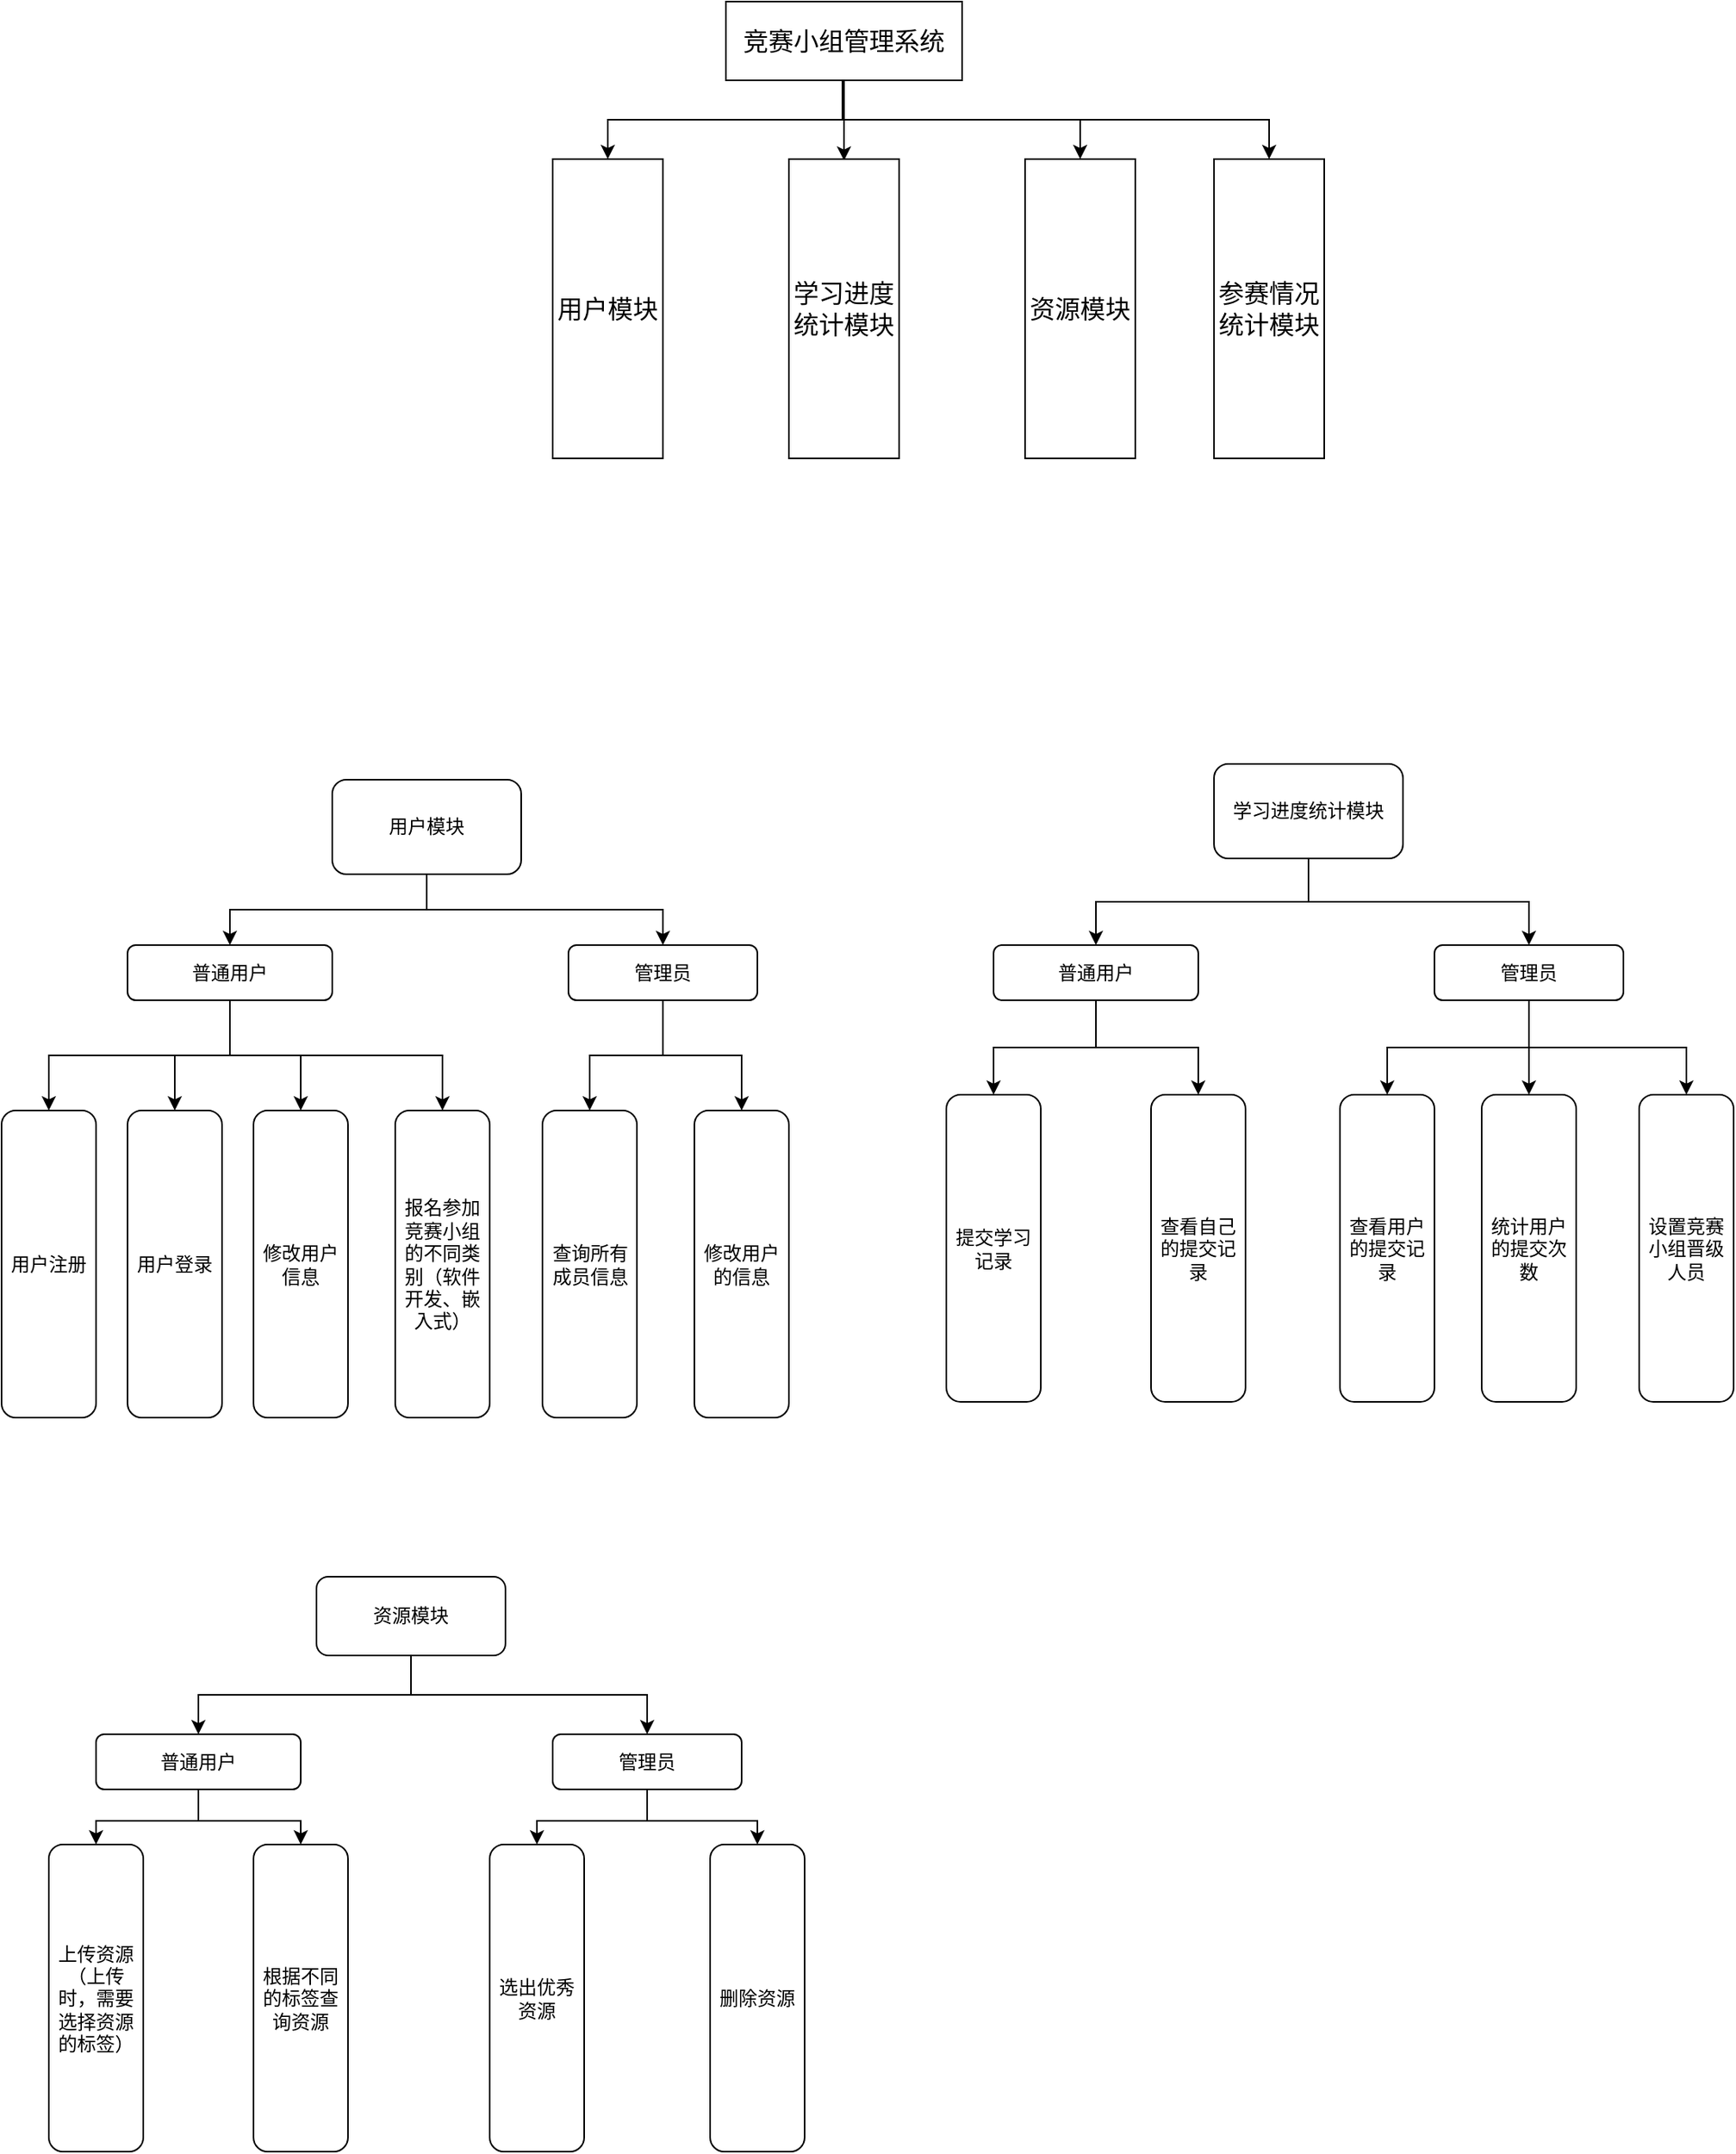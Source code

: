 <mxfile version="21.1.5" type="github">
  <diagram name="第 1 页" id="9OnakmlHcYKit9j99j7f">
    <mxGraphModel dx="1449" dy="838" grid="1" gridSize="10" guides="1" tooltips="1" connect="1" arrows="1" fold="1" page="1" pageScale="1" pageWidth="827" pageHeight="1169" math="0" shadow="0">
      <root>
        <mxCell id="0" />
        <mxCell id="1" parent="0" />
        <mxCell id="pbWnh9Zu2TdGxRiYwKqQ-10" style="edgeStyle=orthogonalEdgeStyle;rounded=0;orthogonalLoop=1;jettySize=auto;html=1;exitX=0.5;exitY=1;exitDx=0;exitDy=0;" edge="1" parent="1" source="pbWnh9Zu2TdGxRiYwKqQ-1" target="pbWnh9Zu2TdGxRiYwKqQ-4">
          <mxGeometry relative="1" as="geometry" />
        </mxCell>
        <mxCell id="pbWnh9Zu2TdGxRiYwKqQ-11" style="edgeStyle=orthogonalEdgeStyle;rounded=0;orthogonalLoop=1;jettySize=auto;html=1;exitX=0.5;exitY=1;exitDx=0;exitDy=0;entryX=0.657;entryY=0.005;entryDx=0;entryDy=0;entryPerimeter=0;" edge="1" parent="1">
          <mxGeometry relative="1" as="geometry">
            <mxPoint x="584" y="150" as="sourcePoint" />
            <mxPoint x="584.99" y="200.95" as="targetPoint" />
            <Array as="points">
              <mxPoint x="584" y="175" />
              <mxPoint x="585" y="175" />
            </Array>
          </mxGeometry>
        </mxCell>
        <mxCell id="pbWnh9Zu2TdGxRiYwKqQ-12" style="edgeStyle=orthogonalEdgeStyle;rounded=0;orthogonalLoop=1;jettySize=auto;html=1;exitX=0.5;exitY=1;exitDx=0;exitDy=0;entryX=0.5;entryY=0;entryDx=0;entryDy=0;" edge="1" parent="1" source="pbWnh9Zu2TdGxRiYwKqQ-1" target="pbWnh9Zu2TdGxRiYwKqQ-6">
          <mxGeometry relative="1" as="geometry" />
        </mxCell>
        <mxCell id="pbWnh9Zu2TdGxRiYwKqQ-69" style="edgeStyle=orthogonalEdgeStyle;rounded=0;orthogonalLoop=1;jettySize=auto;html=1;exitX=0.5;exitY=1;exitDx=0;exitDy=0;" edge="1" parent="1" source="pbWnh9Zu2TdGxRiYwKqQ-1" target="pbWnh9Zu2TdGxRiYwKqQ-68">
          <mxGeometry relative="1" as="geometry" />
        </mxCell>
        <mxCell id="pbWnh9Zu2TdGxRiYwKqQ-1" value="竞赛小组管理系统" style="rounded=0;whiteSpace=wrap;html=1;fontSize=16;" vertex="1" parent="1">
          <mxGeometry x="510" y="100" width="150" height="50" as="geometry" />
        </mxCell>
        <mxCell id="pbWnh9Zu2TdGxRiYwKqQ-4" value="用户模块" style="rounded=0;whiteSpace=wrap;html=1;fontSize=16;" vertex="1" parent="1">
          <mxGeometry x="400" y="200" width="70" height="190" as="geometry" />
        </mxCell>
        <mxCell id="pbWnh9Zu2TdGxRiYwKqQ-5" value="学习进度统计模块" style="rounded=0;whiteSpace=wrap;html=1;fontSize=16;" vertex="1" parent="1">
          <mxGeometry x="550" y="200" width="70" height="190" as="geometry" />
        </mxCell>
        <mxCell id="pbWnh9Zu2TdGxRiYwKqQ-6" value="资源模块" style="rounded=0;whiteSpace=wrap;html=1;fontSize=16;" vertex="1" parent="1">
          <mxGeometry x="700" y="200" width="70" height="190" as="geometry" />
        </mxCell>
        <mxCell id="pbWnh9Zu2TdGxRiYwKqQ-29" style="edgeStyle=orthogonalEdgeStyle;rounded=0;orthogonalLoop=1;jettySize=auto;html=1;exitX=0.5;exitY=1;exitDx=0;exitDy=0;entryX=0.5;entryY=0;entryDx=0;entryDy=0;" edge="1" parent="1" source="pbWnh9Zu2TdGxRiYwKqQ-13" target="pbWnh9Zu2TdGxRiYwKqQ-26">
          <mxGeometry relative="1" as="geometry" />
        </mxCell>
        <mxCell id="pbWnh9Zu2TdGxRiYwKqQ-30" style="edgeStyle=orthogonalEdgeStyle;rounded=0;orthogonalLoop=1;jettySize=auto;html=1;exitX=0.5;exitY=1;exitDx=0;exitDy=0;" edge="1" parent="1" source="pbWnh9Zu2TdGxRiYwKqQ-13" target="pbWnh9Zu2TdGxRiYwKqQ-28">
          <mxGeometry relative="1" as="geometry" />
        </mxCell>
        <mxCell id="pbWnh9Zu2TdGxRiYwKqQ-13" value="用户模块" style="rounded=1;whiteSpace=wrap;html=1;" vertex="1" parent="1">
          <mxGeometry x="260" y="594" width="120" height="60" as="geometry" />
        </mxCell>
        <mxCell id="pbWnh9Zu2TdGxRiYwKqQ-18" value="查询所有成员信息" style="rounded=1;whiteSpace=wrap;html=1;" vertex="1" parent="1">
          <mxGeometry x="393.5" y="804" width="60" height="195" as="geometry" />
        </mxCell>
        <mxCell id="pbWnh9Zu2TdGxRiYwKqQ-19" value="修改用户的信息" style="rounded=1;whiteSpace=wrap;html=1;" vertex="1" parent="1">
          <mxGeometry x="490" y="804" width="60" height="195" as="geometry" />
        </mxCell>
        <mxCell id="pbWnh9Zu2TdGxRiYwKqQ-20" value="用户注册" style="rounded=1;whiteSpace=wrap;html=1;" vertex="1" parent="1">
          <mxGeometry x="50" y="804" width="60" height="195" as="geometry" />
        </mxCell>
        <mxCell id="pbWnh9Zu2TdGxRiYwKqQ-21" value="用户登录" style="rounded=1;whiteSpace=wrap;html=1;" vertex="1" parent="1">
          <mxGeometry x="130" y="804" width="60" height="195" as="geometry" />
        </mxCell>
        <mxCell id="pbWnh9Zu2TdGxRiYwKqQ-22" value="修改用户信息" style="rounded=1;whiteSpace=wrap;html=1;" vertex="1" parent="1">
          <mxGeometry x="210" y="804" width="60" height="195" as="geometry" />
        </mxCell>
        <mxCell id="pbWnh9Zu2TdGxRiYwKqQ-23" value="报名参加竞赛小组的不同类别（软件开发、嵌入式）" style="rounded=1;whiteSpace=wrap;html=1;" vertex="1" parent="1">
          <mxGeometry x="300" y="804" width="60" height="195" as="geometry" />
        </mxCell>
        <mxCell id="pbWnh9Zu2TdGxRiYwKqQ-31" style="edgeStyle=orthogonalEdgeStyle;rounded=0;orthogonalLoop=1;jettySize=auto;html=1;exitX=0.5;exitY=1;exitDx=0;exitDy=0;entryX=0.5;entryY=0;entryDx=0;entryDy=0;" edge="1" parent="1" source="pbWnh9Zu2TdGxRiYwKqQ-26" target="pbWnh9Zu2TdGxRiYwKqQ-20">
          <mxGeometry relative="1" as="geometry" />
        </mxCell>
        <mxCell id="pbWnh9Zu2TdGxRiYwKqQ-32" style="edgeStyle=orthogonalEdgeStyle;rounded=0;orthogonalLoop=1;jettySize=auto;html=1;exitX=0.5;exitY=1;exitDx=0;exitDy=0;entryX=0.5;entryY=0;entryDx=0;entryDy=0;" edge="1" parent="1" source="pbWnh9Zu2TdGxRiYwKqQ-26" target="pbWnh9Zu2TdGxRiYwKqQ-21">
          <mxGeometry relative="1" as="geometry" />
        </mxCell>
        <mxCell id="pbWnh9Zu2TdGxRiYwKqQ-33" style="edgeStyle=orthogonalEdgeStyle;rounded=0;orthogonalLoop=1;jettySize=auto;html=1;exitX=0.5;exitY=1;exitDx=0;exitDy=0;entryX=0.5;entryY=0;entryDx=0;entryDy=0;" edge="1" parent="1" source="pbWnh9Zu2TdGxRiYwKqQ-26" target="pbWnh9Zu2TdGxRiYwKqQ-22">
          <mxGeometry relative="1" as="geometry" />
        </mxCell>
        <mxCell id="pbWnh9Zu2TdGxRiYwKqQ-34" style="edgeStyle=orthogonalEdgeStyle;rounded=0;orthogonalLoop=1;jettySize=auto;html=1;exitX=0.5;exitY=1;exitDx=0;exitDy=0;entryX=0.5;entryY=0;entryDx=0;entryDy=0;" edge="1" parent="1" source="pbWnh9Zu2TdGxRiYwKqQ-26" target="pbWnh9Zu2TdGxRiYwKqQ-23">
          <mxGeometry relative="1" as="geometry" />
        </mxCell>
        <mxCell id="pbWnh9Zu2TdGxRiYwKqQ-26" value="普通用户" style="rounded=1;whiteSpace=wrap;html=1;" vertex="1" parent="1">
          <mxGeometry x="130" y="699" width="130" height="35" as="geometry" />
        </mxCell>
        <mxCell id="pbWnh9Zu2TdGxRiYwKqQ-35" style="edgeStyle=orthogonalEdgeStyle;rounded=0;orthogonalLoop=1;jettySize=auto;html=1;exitX=0.5;exitY=1;exitDx=0;exitDy=0;entryX=0.5;entryY=0;entryDx=0;entryDy=0;" edge="1" parent="1" source="pbWnh9Zu2TdGxRiYwKqQ-28" target="pbWnh9Zu2TdGxRiYwKqQ-18">
          <mxGeometry relative="1" as="geometry" />
        </mxCell>
        <mxCell id="pbWnh9Zu2TdGxRiYwKqQ-36" style="edgeStyle=orthogonalEdgeStyle;rounded=0;orthogonalLoop=1;jettySize=auto;html=1;exitX=0.5;exitY=1;exitDx=0;exitDy=0;entryX=0.5;entryY=0;entryDx=0;entryDy=0;" edge="1" parent="1" source="pbWnh9Zu2TdGxRiYwKqQ-28" target="pbWnh9Zu2TdGxRiYwKqQ-19">
          <mxGeometry relative="1" as="geometry" />
        </mxCell>
        <mxCell id="pbWnh9Zu2TdGxRiYwKqQ-28" value="管理员" style="rounded=1;whiteSpace=wrap;html=1;" vertex="1" parent="1">
          <mxGeometry x="410" y="699" width="120" height="35" as="geometry" />
        </mxCell>
        <mxCell id="pbWnh9Zu2TdGxRiYwKqQ-45" style="edgeStyle=orthogonalEdgeStyle;rounded=0;orthogonalLoop=1;jettySize=auto;html=1;exitX=0.5;exitY=1;exitDx=0;exitDy=0;entryX=0.5;entryY=0;entryDx=0;entryDy=0;" edge="1" parent="1" source="pbWnh9Zu2TdGxRiYwKqQ-37" target="pbWnh9Zu2TdGxRiYwKqQ-38">
          <mxGeometry relative="1" as="geometry" />
        </mxCell>
        <mxCell id="pbWnh9Zu2TdGxRiYwKqQ-46" style="edgeStyle=orthogonalEdgeStyle;rounded=0;orthogonalLoop=1;jettySize=auto;html=1;exitX=0.5;exitY=1;exitDx=0;exitDy=0;entryX=0.5;entryY=0;entryDx=0;entryDy=0;" edge="1" parent="1" source="pbWnh9Zu2TdGxRiYwKqQ-37" target="pbWnh9Zu2TdGxRiYwKqQ-39">
          <mxGeometry relative="1" as="geometry" />
        </mxCell>
        <mxCell id="pbWnh9Zu2TdGxRiYwKqQ-37" value="学习进度统计模块" style="rounded=1;whiteSpace=wrap;html=1;" vertex="1" parent="1">
          <mxGeometry x="820" y="584" width="120" height="60" as="geometry" />
        </mxCell>
        <mxCell id="pbWnh9Zu2TdGxRiYwKqQ-47" value="" style="edgeStyle=orthogonalEdgeStyle;rounded=0;orthogonalLoop=1;jettySize=auto;html=1;" edge="1" parent="1" source="pbWnh9Zu2TdGxRiYwKqQ-38" target="pbWnh9Zu2TdGxRiYwKqQ-41">
          <mxGeometry relative="1" as="geometry" />
        </mxCell>
        <mxCell id="pbWnh9Zu2TdGxRiYwKqQ-48" style="edgeStyle=orthogonalEdgeStyle;rounded=0;orthogonalLoop=1;jettySize=auto;html=1;exitX=0.5;exitY=1;exitDx=0;exitDy=0;entryX=0.5;entryY=0;entryDx=0;entryDy=0;" edge="1" parent="1" source="pbWnh9Zu2TdGxRiYwKqQ-38" target="pbWnh9Zu2TdGxRiYwKqQ-40">
          <mxGeometry relative="1" as="geometry" />
        </mxCell>
        <mxCell id="pbWnh9Zu2TdGxRiYwKqQ-38" value="普通用户" style="rounded=1;whiteSpace=wrap;html=1;" vertex="1" parent="1">
          <mxGeometry x="680" y="699" width="130" height="35" as="geometry" />
        </mxCell>
        <mxCell id="pbWnh9Zu2TdGxRiYwKqQ-49" style="edgeStyle=orthogonalEdgeStyle;rounded=0;orthogonalLoop=1;jettySize=auto;html=1;exitX=0.5;exitY=1;exitDx=0;exitDy=0;entryX=0.5;entryY=0;entryDx=0;entryDy=0;" edge="1" parent="1" source="pbWnh9Zu2TdGxRiYwKqQ-39" target="pbWnh9Zu2TdGxRiYwKqQ-42">
          <mxGeometry relative="1" as="geometry" />
        </mxCell>
        <mxCell id="pbWnh9Zu2TdGxRiYwKqQ-50" style="edgeStyle=orthogonalEdgeStyle;rounded=0;orthogonalLoop=1;jettySize=auto;html=1;exitX=0.5;exitY=1;exitDx=0;exitDy=0;entryX=0.5;entryY=0;entryDx=0;entryDy=0;" edge="1" parent="1" source="pbWnh9Zu2TdGxRiYwKqQ-39" target="pbWnh9Zu2TdGxRiYwKqQ-43">
          <mxGeometry relative="1" as="geometry" />
        </mxCell>
        <mxCell id="pbWnh9Zu2TdGxRiYwKqQ-51" style="edgeStyle=orthogonalEdgeStyle;rounded=0;orthogonalLoop=1;jettySize=auto;html=1;exitX=0.5;exitY=1;exitDx=0;exitDy=0;entryX=0.5;entryY=0;entryDx=0;entryDy=0;" edge="1" parent="1" source="pbWnh9Zu2TdGxRiYwKqQ-39" target="pbWnh9Zu2TdGxRiYwKqQ-44">
          <mxGeometry relative="1" as="geometry" />
        </mxCell>
        <mxCell id="pbWnh9Zu2TdGxRiYwKqQ-39" value="管理员" style="rounded=1;whiteSpace=wrap;html=1;" vertex="1" parent="1">
          <mxGeometry x="960" y="699" width="120" height="35" as="geometry" />
        </mxCell>
        <mxCell id="pbWnh9Zu2TdGxRiYwKqQ-40" value="提交学习记录" style="rounded=1;whiteSpace=wrap;html=1;" vertex="1" parent="1">
          <mxGeometry x="650" y="794" width="60" height="195" as="geometry" />
        </mxCell>
        <mxCell id="pbWnh9Zu2TdGxRiYwKqQ-41" value="查看自己的提交记录" style="rounded=1;whiteSpace=wrap;html=1;" vertex="1" parent="1">
          <mxGeometry x="780" y="794" width="60" height="195" as="geometry" />
        </mxCell>
        <mxCell id="pbWnh9Zu2TdGxRiYwKqQ-42" value="查看用户的提交记录" style="rounded=1;whiteSpace=wrap;html=1;" vertex="1" parent="1">
          <mxGeometry x="900" y="794" width="60" height="195" as="geometry" />
        </mxCell>
        <mxCell id="pbWnh9Zu2TdGxRiYwKqQ-43" value="统计用户的提交次数" style="rounded=1;whiteSpace=wrap;html=1;" vertex="1" parent="1">
          <mxGeometry x="990" y="794" width="60" height="195" as="geometry" />
        </mxCell>
        <mxCell id="pbWnh9Zu2TdGxRiYwKqQ-44" value="设置竞赛小组晋级人员" style="rounded=1;whiteSpace=wrap;html=1;" vertex="1" parent="1">
          <mxGeometry x="1090" y="794" width="60" height="195" as="geometry" />
        </mxCell>
        <mxCell id="pbWnh9Zu2TdGxRiYwKqQ-62" style="edgeStyle=orthogonalEdgeStyle;rounded=0;orthogonalLoop=1;jettySize=auto;html=1;exitX=0.5;exitY=1;exitDx=0;exitDy=0;entryX=0.5;entryY=0;entryDx=0;entryDy=0;" edge="1" parent="1" source="pbWnh9Zu2TdGxRiYwKqQ-52" target="pbWnh9Zu2TdGxRiYwKqQ-53">
          <mxGeometry relative="1" as="geometry" />
        </mxCell>
        <mxCell id="pbWnh9Zu2TdGxRiYwKqQ-63" style="edgeStyle=orthogonalEdgeStyle;rounded=0;orthogonalLoop=1;jettySize=auto;html=1;exitX=0.5;exitY=1;exitDx=0;exitDy=0;entryX=0.5;entryY=0;entryDx=0;entryDy=0;" edge="1" parent="1" source="pbWnh9Zu2TdGxRiYwKqQ-52" target="pbWnh9Zu2TdGxRiYwKqQ-54">
          <mxGeometry relative="1" as="geometry" />
        </mxCell>
        <mxCell id="pbWnh9Zu2TdGxRiYwKqQ-52" value="资源模块" style="rounded=1;whiteSpace=wrap;html=1;" vertex="1" parent="1">
          <mxGeometry x="250" y="1100" width="120" height="50" as="geometry" />
        </mxCell>
        <mxCell id="pbWnh9Zu2TdGxRiYwKqQ-64" style="edgeStyle=orthogonalEdgeStyle;rounded=0;orthogonalLoop=1;jettySize=auto;html=1;exitX=0.5;exitY=1;exitDx=0;exitDy=0;entryX=0.5;entryY=0;entryDx=0;entryDy=0;" edge="1" parent="1" source="pbWnh9Zu2TdGxRiYwKqQ-53" target="pbWnh9Zu2TdGxRiYwKqQ-56">
          <mxGeometry relative="1" as="geometry" />
        </mxCell>
        <mxCell id="pbWnh9Zu2TdGxRiYwKqQ-65" style="edgeStyle=orthogonalEdgeStyle;rounded=0;orthogonalLoop=1;jettySize=auto;html=1;exitX=0.5;exitY=1;exitDx=0;exitDy=0;entryX=0.5;entryY=0;entryDx=0;entryDy=0;" edge="1" parent="1" source="pbWnh9Zu2TdGxRiYwKqQ-53" target="pbWnh9Zu2TdGxRiYwKqQ-57">
          <mxGeometry relative="1" as="geometry" />
        </mxCell>
        <mxCell id="pbWnh9Zu2TdGxRiYwKqQ-53" value="普通用户" style="rounded=1;whiteSpace=wrap;html=1;" vertex="1" parent="1">
          <mxGeometry x="110" y="1200" width="130" height="35" as="geometry" />
        </mxCell>
        <mxCell id="pbWnh9Zu2TdGxRiYwKqQ-66" style="edgeStyle=orthogonalEdgeStyle;rounded=0;orthogonalLoop=1;jettySize=auto;html=1;exitX=0.5;exitY=1;exitDx=0;exitDy=0;entryX=0.5;entryY=0;entryDx=0;entryDy=0;" edge="1" parent="1" source="pbWnh9Zu2TdGxRiYwKqQ-54" target="pbWnh9Zu2TdGxRiYwKqQ-59">
          <mxGeometry relative="1" as="geometry" />
        </mxCell>
        <mxCell id="pbWnh9Zu2TdGxRiYwKqQ-67" style="edgeStyle=orthogonalEdgeStyle;rounded=0;orthogonalLoop=1;jettySize=auto;html=1;exitX=0.5;exitY=1;exitDx=0;exitDy=0;entryX=0.5;entryY=0;entryDx=0;entryDy=0;" edge="1" parent="1" source="pbWnh9Zu2TdGxRiYwKqQ-54" target="pbWnh9Zu2TdGxRiYwKqQ-60">
          <mxGeometry relative="1" as="geometry" />
        </mxCell>
        <mxCell id="pbWnh9Zu2TdGxRiYwKqQ-54" value="管理员" style="rounded=1;whiteSpace=wrap;html=1;" vertex="1" parent="1">
          <mxGeometry x="400" y="1200" width="120" height="35" as="geometry" />
        </mxCell>
        <mxCell id="pbWnh9Zu2TdGxRiYwKqQ-56" value="上传资源（上传时，需要选择资源的标签）" style="rounded=1;whiteSpace=wrap;html=1;" vertex="1" parent="1">
          <mxGeometry x="80" y="1270" width="60" height="195" as="geometry" />
        </mxCell>
        <mxCell id="pbWnh9Zu2TdGxRiYwKqQ-57" value="根据不同的标签查询资源" style="rounded=1;whiteSpace=wrap;html=1;" vertex="1" parent="1">
          <mxGeometry x="210" y="1270" width="60" height="195" as="geometry" />
        </mxCell>
        <mxCell id="pbWnh9Zu2TdGxRiYwKqQ-59" value="选出优秀资源" style="rounded=1;whiteSpace=wrap;html=1;" vertex="1" parent="1">
          <mxGeometry x="360" y="1270" width="60" height="195" as="geometry" />
        </mxCell>
        <mxCell id="pbWnh9Zu2TdGxRiYwKqQ-60" value="删除资源" style="rounded=1;whiteSpace=wrap;html=1;" vertex="1" parent="1">
          <mxGeometry x="500" y="1270" width="60" height="195" as="geometry" />
        </mxCell>
        <mxCell id="pbWnh9Zu2TdGxRiYwKqQ-68" value="参赛情况统计模块" style="rounded=0;whiteSpace=wrap;html=1;fontSize=16;" vertex="1" parent="1">
          <mxGeometry x="820" y="200" width="70" height="190" as="geometry" />
        </mxCell>
      </root>
    </mxGraphModel>
  </diagram>
</mxfile>
